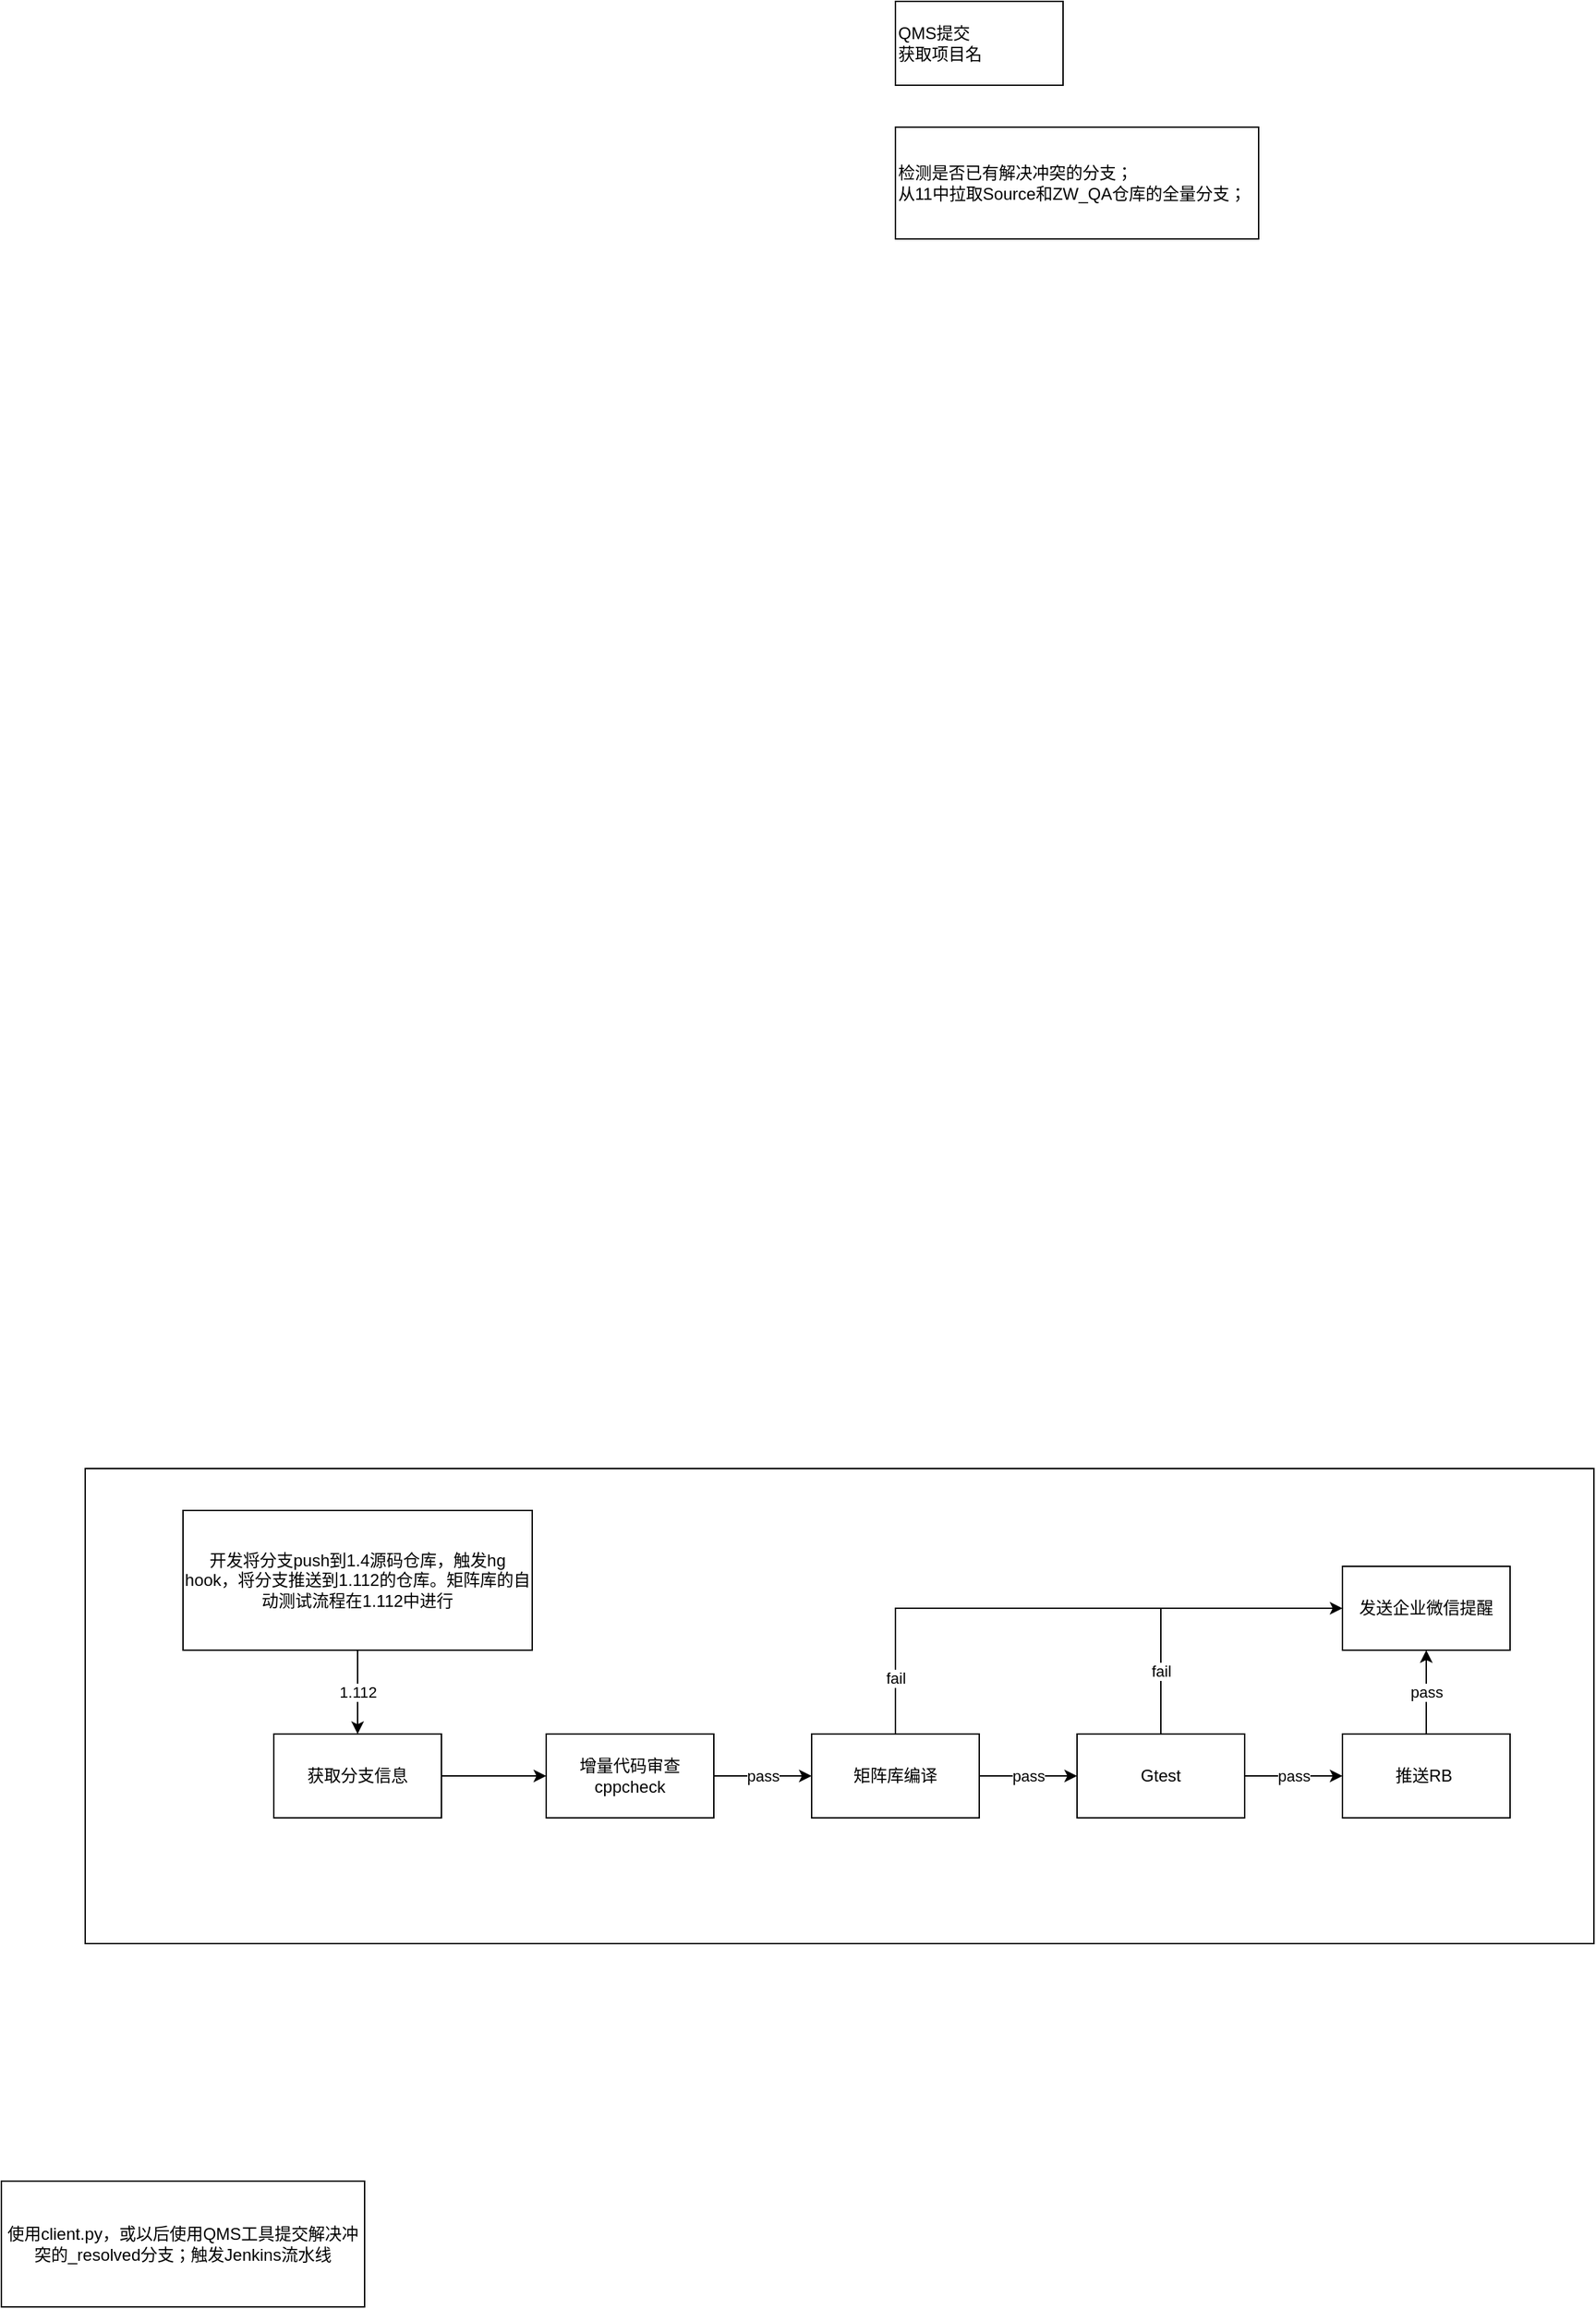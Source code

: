 <mxfile version="21.0.10" type="github">
  <diagram name="第 1 页" id="Z4eAZqu2N7-Lt7AsqKX3">
    <mxGraphModel dx="2439" dy="804" grid="1" gridSize="10" guides="1" tooltips="1" connect="1" arrows="1" fold="1" page="1" pageScale="1" pageWidth="827" pageHeight="1169" math="0" shadow="0">
      <root>
        <mxCell id="0" />
        <mxCell id="1" parent="0" />
        <mxCell id="QbmTx8f9Gs04z3HgYHxX-47" value="" style="rounded=0;whiteSpace=wrap;html=1;" vertex="1" parent="1">
          <mxGeometry x="-520" y="1090" width="1080" height="340" as="geometry" />
        </mxCell>
        <mxCell id="QbmTx8f9Gs04z3HgYHxX-28" value="QMS提交&lt;br&gt;获取项目名" style="rounded=0;whiteSpace=wrap;html=1;align=left;" vertex="1" parent="1">
          <mxGeometry x="60" y="40" width="120" height="60" as="geometry" />
        </mxCell>
        <mxCell id="QbmTx8f9Gs04z3HgYHxX-29" value="检测是否已有解决冲突的分支；&lt;br&gt;从11中拉取Source和ZW_QA仓库的全量分支；&lt;br&gt;" style="rounded=0;whiteSpace=wrap;html=1;align=left;" vertex="1" parent="1">
          <mxGeometry x="60" y="130" width="260" height="80" as="geometry" />
        </mxCell>
        <mxCell id="QbmTx8f9Gs04z3HgYHxX-35" value="" style="edgeStyle=orthogonalEdgeStyle;rounded=0;orthogonalLoop=1;jettySize=auto;html=1;" edge="1" parent="1" source="QbmTx8f9Gs04z3HgYHxX-30" target="QbmTx8f9Gs04z3HgYHxX-34">
          <mxGeometry relative="1" as="geometry" />
        </mxCell>
        <mxCell id="QbmTx8f9Gs04z3HgYHxX-30" value="获取分支信息" style="rounded=0;whiteSpace=wrap;html=1;" vertex="1" parent="1">
          <mxGeometry x="-385" y="1280" width="120" height="60" as="geometry" />
        </mxCell>
        <mxCell id="QbmTx8f9Gs04z3HgYHxX-33" value="1.112" style="edgeStyle=orthogonalEdgeStyle;rounded=0;orthogonalLoop=1;jettySize=auto;html=1;" edge="1" parent="1" source="QbmTx8f9Gs04z3HgYHxX-31" target="QbmTx8f9Gs04z3HgYHxX-30">
          <mxGeometry relative="1" as="geometry" />
        </mxCell>
        <mxCell id="QbmTx8f9Gs04z3HgYHxX-31" value="开发将分支push到1.4源码仓库，触发hg hook，将分支推送到1.112的仓库。矩阵库的自动测试流程在1.112中进行" style="rounded=0;whiteSpace=wrap;html=1;" vertex="1" parent="1">
          <mxGeometry x="-450" y="1120" width="250" height="100" as="geometry" />
        </mxCell>
        <mxCell id="QbmTx8f9Gs04z3HgYHxX-37" value="pass" style="edgeStyle=orthogonalEdgeStyle;rounded=0;orthogonalLoop=1;jettySize=auto;html=1;" edge="1" parent="1" source="QbmTx8f9Gs04z3HgYHxX-34" target="QbmTx8f9Gs04z3HgYHxX-36">
          <mxGeometry relative="1" as="geometry" />
        </mxCell>
        <mxCell id="QbmTx8f9Gs04z3HgYHxX-34" value="增量代码审查cppcheck" style="rounded=0;whiteSpace=wrap;html=1;" vertex="1" parent="1">
          <mxGeometry x="-190" y="1280" width="120" height="60" as="geometry" />
        </mxCell>
        <mxCell id="QbmTx8f9Gs04z3HgYHxX-39" value="pass" style="edgeStyle=orthogonalEdgeStyle;rounded=0;orthogonalLoop=1;jettySize=auto;html=1;" edge="1" parent="1" source="QbmTx8f9Gs04z3HgYHxX-36" target="QbmTx8f9Gs04z3HgYHxX-38">
          <mxGeometry relative="1" as="geometry">
            <Array as="points">
              <mxPoint x="150" y="1310" />
              <mxPoint x="150" y="1310" />
            </Array>
          </mxGeometry>
        </mxCell>
        <mxCell id="QbmTx8f9Gs04z3HgYHxX-36" value="矩阵库编译" style="rounded=0;whiteSpace=wrap;html=1;" vertex="1" parent="1">
          <mxGeometry y="1280" width="120" height="60" as="geometry" />
        </mxCell>
        <mxCell id="QbmTx8f9Gs04z3HgYHxX-41" value="pass" style="edgeStyle=orthogonalEdgeStyle;rounded=0;orthogonalLoop=1;jettySize=auto;html=1;" edge="1" parent="1" source="QbmTx8f9Gs04z3HgYHxX-38" target="QbmTx8f9Gs04z3HgYHxX-40">
          <mxGeometry relative="1" as="geometry" />
        </mxCell>
        <mxCell id="QbmTx8f9Gs04z3HgYHxX-38" value="Gtest" style="rounded=0;whiteSpace=wrap;html=1;" vertex="1" parent="1">
          <mxGeometry x="190" y="1280" width="120" height="60" as="geometry" />
        </mxCell>
        <mxCell id="QbmTx8f9Gs04z3HgYHxX-44" value="pass" style="edgeStyle=orthogonalEdgeStyle;rounded=0;orthogonalLoop=1;jettySize=auto;html=1;" edge="1" parent="1" source="QbmTx8f9Gs04z3HgYHxX-40" target="QbmTx8f9Gs04z3HgYHxX-43">
          <mxGeometry relative="1" as="geometry" />
        </mxCell>
        <mxCell id="QbmTx8f9Gs04z3HgYHxX-40" value="推送RB&amp;nbsp;" style="rounded=0;whiteSpace=wrap;html=1;" vertex="1" parent="1">
          <mxGeometry x="380" y="1280" width="120" height="60" as="geometry" />
        </mxCell>
        <mxCell id="QbmTx8f9Gs04z3HgYHxX-43" value="发送企业微信提醒" style="rounded=0;whiteSpace=wrap;html=1;" vertex="1" parent="1">
          <mxGeometry x="380" y="1160" width="120" height="60" as="geometry" />
        </mxCell>
        <mxCell id="QbmTx8f9Gs04z3HgYHxX-45" value="fail" style="endArrow=classic;html=1;rounded=0;exitX=0.5;exitY=0;exitDx=0;exitDy=0;entryX=0;entryY=0.5;entryDx=0;entryDy=0;" edge="1" parent="1" source="QbmTx8f9Gs04z3HgYHxX-36" target="QbmTx8f9Gs04z3HgYHxX-43">
          <mxGeometry x="-0.805" width="50" height="50" relative="1" as="geometry">
            <mxPoint x="70" y="1250" as="sourcePoint" />
            <mxPoint x="120" y="1200" as="targetPoint" />
            <Array as="points">
              <mxPoint x="60" y="1190" />
            </Array>
            <mxPoint as="offset" />
          </mxGeometry>
        </mxCell>
        <mxCell id="QbmTx8f9Gs04z3HgYHxX-46" value="fail" style="endArrow=none;html=1;rounded=0;exitX=0.5;exitY=0;exitDx=0;exitDy=0;" edge="1" parent="1" source="QbmTx8f9Gs04z3HgYHxX-38">
          <mxGeometry width="50" height="50" relative="1" as="geometry">
            <mxPoint x="210" y="1260" as="sourcePoint" />
            <mxPoint x="250" y="1190" as="targetPoint" />
          </mxGeometry>
        </mxCell>
        <mxCell id="QbmTx8f9Gs04z3HgYHxX-48" value="使用client.py，或以后使用QMS工具提交解决冲突的_resolved分支；触发Jenkins流水线" style="rounded=0;whiteSpace=wrap;html=1;" vertex="1" parent="1">
          <mxGeometry x="-580" y="1600" width="260" height="90" as="geometry" />
        </mxCell>
      </root>
    </mxGraphModel>
  </diagram>
</mxfile>
